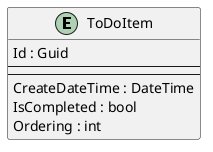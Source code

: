 @startuml

entity ToDoItem {
    Id : Guid
    --
    ' ToDoItemKeyCodePlaceholder
    --
    CreateDateTime : DateTime
    IsCompleted : bool
    Ordering : int
    ' ToDoItemPropertyCodePlaceholder
}

' EntityCodePlaceholder

' RelationshipCodePlaceholder

@enduml

